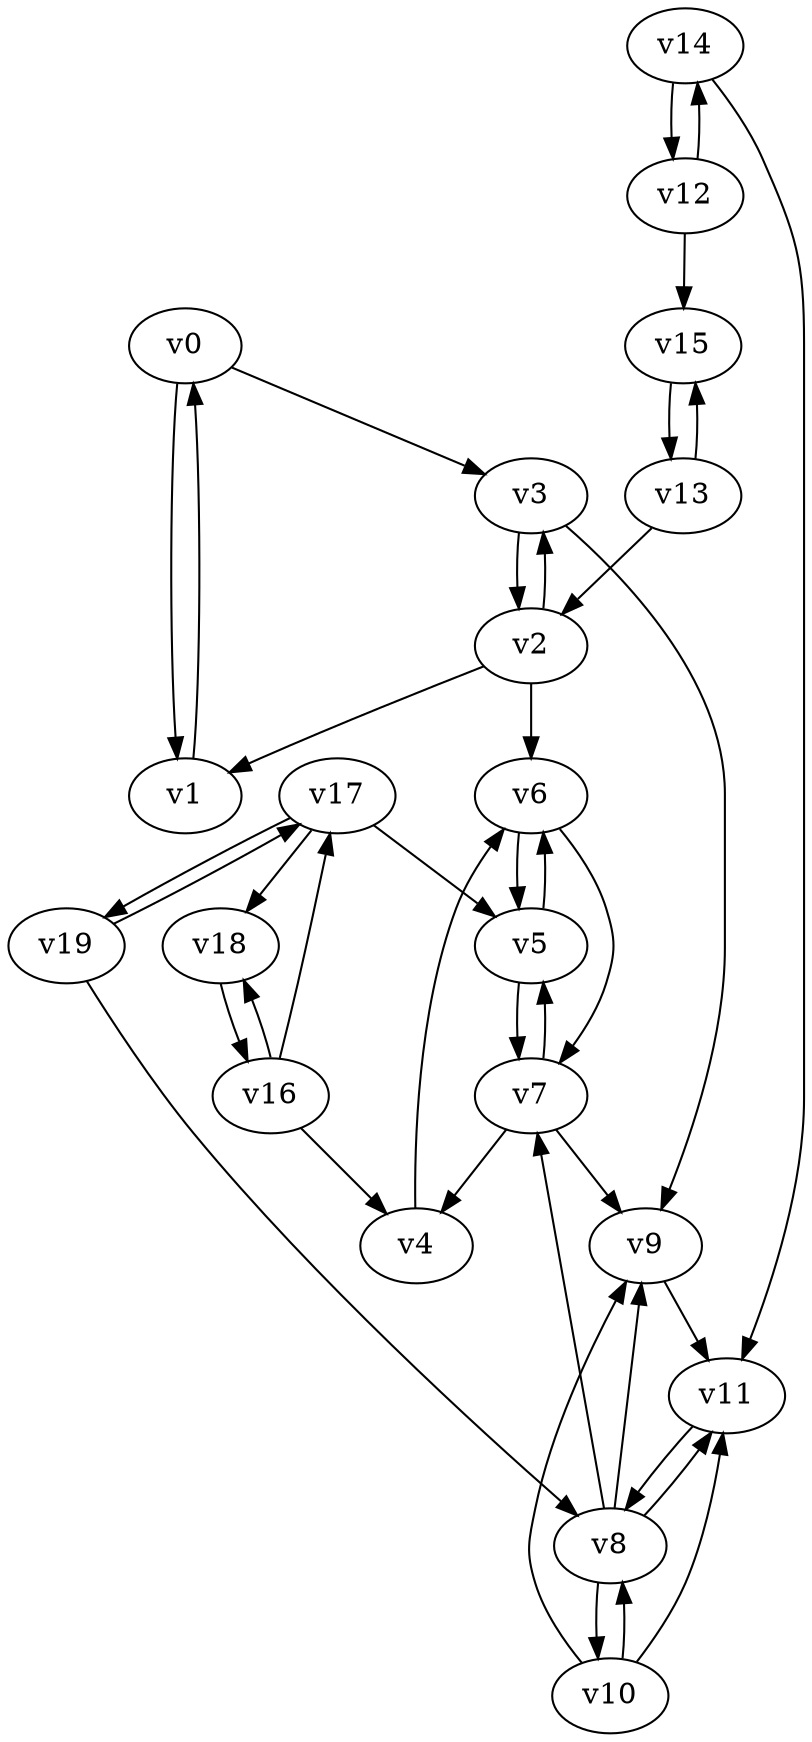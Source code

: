 digraph buchi_test026 {
    v0 [name="v0", player=1, priority=1];
    v1 [name="v1", player=1, priority=1];
    v2 [name="v2", player=1, priority=0];
    v3 [name="v3", player=1, priority=1];
    v4 [name="v4", player=1, priority=1];
    v5 [name="v5", player=0, priority=0];
    v6 [name="v6", player=1, priority=0];
    v7 [name="v7", player=0, priority=1];
    v8 [name="v8", player=0, priority=1];
    v9 [name="v9", player=1, priority=1];
    v10 [name="v10", player=0, priority=0];
    v11 [name="v11", player=0, priority=0];
    v12 [name="v12", player=1, priority=1];
    v13 [name="v13", player=1, priority=0];
    v14 [name="v14", player=1, priority=1];
    v15 [name="v15", player=0, priority=0];
    v16 [name="v16", player=1, priority=0];
    v17 [name="v17", player=0, priority=1];
    v18 [name="v18", player=1, priority=1];
    v19 [name="v19", player=1, priority=1];
    v4 -> v6;
    v5 -> v7;
    v8 -> v9;
    v10 -> v9;
    v1 -> v0;
    v9 -> v11;
    v11 -> v8;
    v17 -> v18;
    v16 -> v4;
    v13 -> v2;
    v7 -> v4;
    v6 -> v5;
    v18 -> v16;
    v3 -> v9;
    v5 -> v6;
    v12 -> v15;
    v14 -> v12;
    v17 -> v5;
    v8 -> v11;
    v0 -> v1;
    v19 -> v8;
    v10 -> v11;
    v2 -> v1;
    v10 -> v8;
    v19 -> v17;
    v15 -> v13;
    v7 -> v9;
    v6 -> v7;
    v13 -> v15;
    v16 -> v18;
    v3 -> v2;
    v12 -> v14;
    v14 -> v11;
    v8 -> v7;
    v0 -> v3;
    v8 -> v10;
    v17 -> v19;
    v2 -> v3;
    v2 -> v6;
    v7 -> v5;
    v16 -> v17;
}
